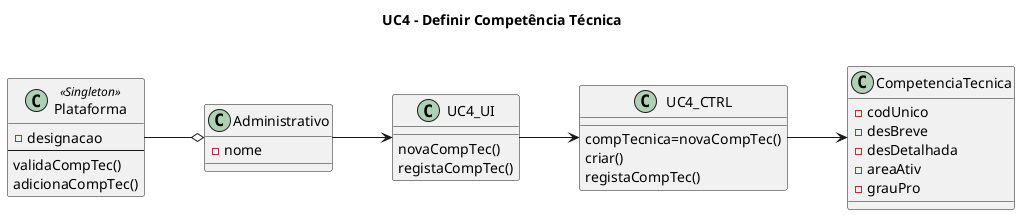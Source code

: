 @startuml

left to right direction

title UC4 - Definir Competência Técnica \n

Class Plataforma <<Singleton>>{
    -designacao
    --
    validaCompTec()
    adicionaCompTec()
}

Class Administrativo{
    -nome
}

Class UC4_UI{
    novaCompTec()
    registaCompTec()
}

Class UC4_CTRL{
    compTecnica=novaCompTec()
    criar()
    registaCompTec()
}

Class CompetenciaTecnica{
    -codUnico
    -desBreve
    -desDetalhada
    -areaAtiv
    -grauPro
}

Plataforma --o Administrativo
Administrativo --> UC4_UI
UC4_UI --> UC4_CTRL
UC4_CTRL --> CompetenciaTecnica

@enduml
